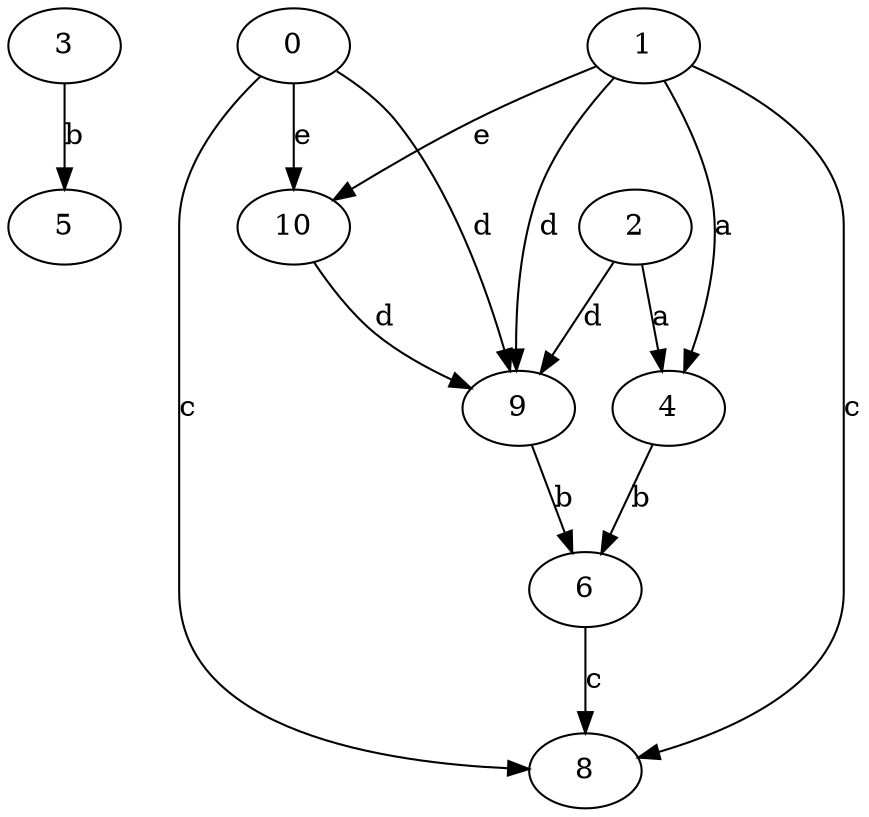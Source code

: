 strict digraph  {
3;
4;
0;
5;
1;
6;
8;
9;
10;
2;
3 -> 5  [label=b];
4 -> 6  [label=b];
0 -> 8  [label=c];
0 -> 9  [label=d];
0 -> 10  [label=e];
1 -> 4  [label=a];
1 -> 8  [label=c];
1 -> 9  [label=d];
1 -> 10  [label=e];
6 -> 8  [label=c];
9 -> 6  [label=b];
10 -> 9  [label=d];
2 -> 4  [label=a];
2 -> 9  [label=d];
}
